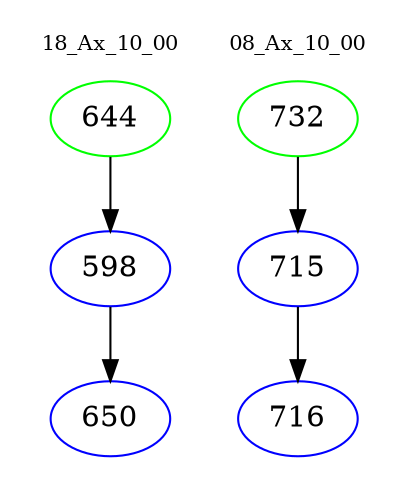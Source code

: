digraph{
subgraph cluster_0 {
color = white
label = "18_Ax_10_00";
fontsize=10;
T0_644 [label="644", color="green"]
T0_644 -> T0_598 [color="black"]
T0_598 [label="598", color="blue"]
T0_598 -> T0_650 [color="black"]
T0_650 [label="650", color="blue"]
}
subgraph cluster_1 {
color = white
label = "08_Ax_10_00";
fontsize=10;
T1_732 [label="732", color="green"]
T1_732 -> T1_715 [color="black"]
T1_715 [label="715", color="blue"]
T1_715 -> T1_716 [color="black"]
T1_716 [label="716", color="blue"]
}
}
